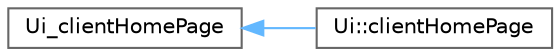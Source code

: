 digraph "Graphical Class Hierarchy"
{
 // LATEX_PDF_SIZE
  bgcolor="transparent";
  edge [fontname=Helvetica,fontsize=10,labelfontname=Helvetica,labelfontsize=10];
  node [fontname=Helvetica,fontsize=10,shape=box,height=0.2,width=0.4];
  rankdir="LR";
  Node0 [id="Node000000",label="Ui_clientHomePage",height=0.2,width=0.4,color="grey40", fillcolor="white", style="filled",URL="$classUi__clientHomePage.html",tooltip=" "];
  Node0 -> Node1 [id="edge5_Node000000_Node000001",dir="back",color="steelblue1",style="solid",tooltip=" "];
  Node1 [id="Node000001",label="Ui::clientHomePage",height=0.2,width=0.4,color="grey40", fillcolor="white", style="filled",URL="$classUi_1_1clientHomePage.html",tooltip=" "];
}
